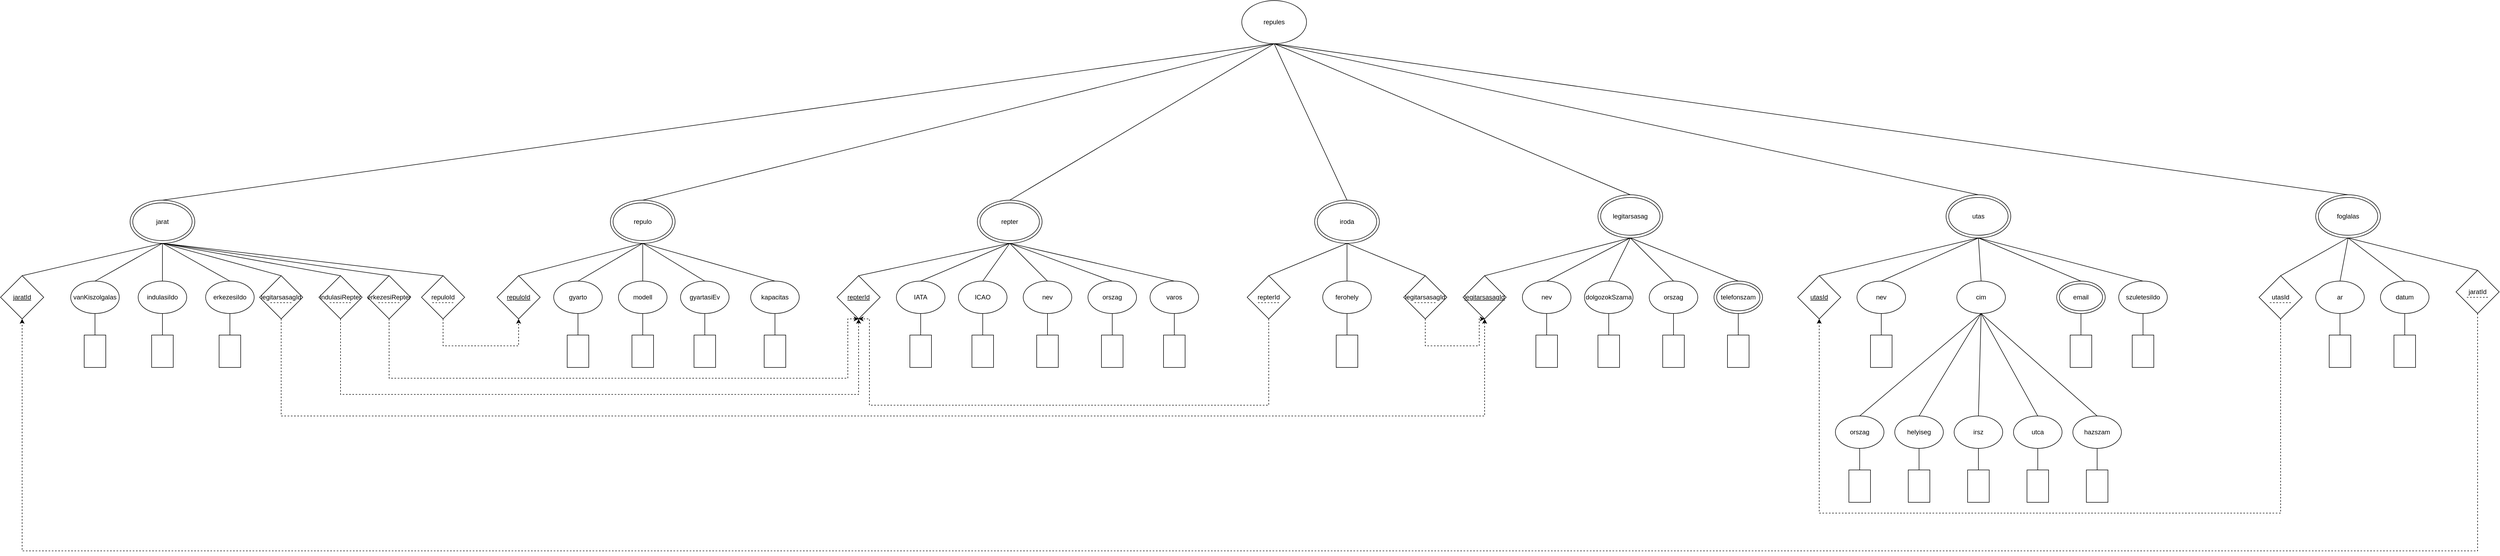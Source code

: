 <mxfile version="20.5.1" type="device"><diagram id="FtFZ_7wJp9U83TFG5Mxw" name="Page-1"><mxGraphModel dx="2886" dy="565" grid="1" gridSize="10" guides="1" tooltips="1" connect="1" arrows="1" fold="1" page="1" pageScale="1" pageWidth="850" pageHeight="1100" math="0" shadow="0"><root><mxCell id="0"/><mxCell id="1" parent="0"/><mxCell id="Ldd0iFORYX-tUQRMNEGv-1" value="repules" style="ellipse;whiteSpace=wrap;html=1;" parent="1" vertex="1"><mxGeometry x="970" y="110" width="120" height="80" as="geometry"/></mxCell><mxCell id="Ldd0iFORYX-tUQRMNEGv-9" value="" style="endArrow=none;html=1;rounded=0;entryX=0.5;entryY=1;entryDx=0;entryDy=0;exitX=0.5;exitY=0;exitDx=0;exitDy=0;" parent="1" source="Ldd0iFORYX-tUQRMNEGv-2" target="Ldd0iFORYX-tUQRMNEGv-1" edge="1"><mxGeometry width="50" height="50" relative="1" as="geometry"><mxPoint x="-160" y="470" as="sourcePoint"/><mxPoint x="-110" y="420" as="targetPoint"/></mxGeometry></mxCell><mxCell id="Ldd0iFORYX-tUQRMNEGv-10" value="" style="endArrow=none;html=1;rounded=0;exitX=0.5;exitY=0;exitDx=0;exitDy=0;entryX=0.5;entryY=1;entryDx=0;entryDy=0;" parent="1" source="Ldd0iFORYX-tUQRMNEGv-8" target="Ldd0iFORYX-tUQRMNEGv-1" edge="1"><mxGeometry width="50" height="50" relative="1" as="geometry"><mxPoint x="-790" y="490" as="sourcePoint"/><mxPoint x="430" y="220" as="targetPoint"/></mxGeometry></mxCell><mxCell id="Ldd0iFORYX-tUQRMNEGv-11" value="" style="endArrow=none;html=1;rounded=0;entryX=0.5;entryY=1;entryDx=0;entryDy=0;exitX=0.5;exitY=0;exitDx=0;exitDy=0;" parent="1" source="Ldd0iFORYX-tUQRMNEGv-7" target="Ldd0iFORYX-tUQRMNEGv-1" edge="1"><mxGeometry width="50" height="50" relative="1" as="geometry"><mxPoint x="380" y="470" as="sourcePoint"/><mxPoint x="445" y="240" as="targetPoint"/></mxGeometry></mxCell><mxCell id="Ldd0iFORYX-tUQRMNEGv-12" value="" style="endArrow=none;html=1;rounded=0;exitX=0.5;exitY=0;exitDx=0;exitDy=0;entryX=0.5;entryY=1;entryDx=0;entryDy=0;" parent="1" source="Ldd0iFORYX-tUQRMNEGv-6" target="Ldd0iFORYX-tUQRMNEGv-1" edge="1"><mxGeometry width="50" height="50" relative="1" as="geometry"><mxPoint x="180" y="530" as="sourcePoint"/><mxPoint x="430" y="220" as="targetPoint"/></mxGeometry></mxCell><mxCell id="Ldd0iFORYX-tUQRMNEGv-13" value="" style="endArrow=none;html=1;rounded=0;entryX=0.5;entryY=1;entryDx=0;entryDy=0;exitX=0.5;exitY=0;exitDx=0;exitDy=0;" parent="1" source="Ldd0iFORYX-tUQRMNEGv-5" target="Ldd0iFORYX-tUQRMNEGv-1" edge="1"><mxGeometry width="50" height="50" relative="1" as="geometry"><mxPoint x="700" y="410" as="sourcePoint"/><mxPoint x="430" y="220" as="targetPoint"/></mxGeometry></mxCell><mxCell id="Ldd0iFORYX-tUQRMNEGv-14" value="" style="endArrow=none;html=1;rounded=0;entryX=0.5;entryY=1;entryDx=0;entryDy=0;exitX=0.5;exitY=0;exitDx=0;exitDy=0;" parent="1" source="Ldd0iFORYX-tUQRMNEGv-4" target="Ldd0iFORYX-tUQRMNEGv-1" edge="1"><mxGeometry width="50" height="50" relative="1" as="geometry"><mxPoint x="1430" y="490" as="sourcePoint"/><mxPoint x="420" y="220" as="targetPoint"/></mxGeometry></mxCell><mxCell id="Ldd0iFORYX-tUQRMNEGv-15" value="" style="endArrow=none;html=1;rounded=0;entryX=0.5;entryY=1;entryDx=0;entryDy=0;exitX=0.5;exitY=0;exitDx=0;exitDy=0;" parent="1" source="Ldd0iFORYX-tUQRMNEGv-3" target="Ldd0iFORYX-tUQRMNEGv-1" edge="1"><mxGeometry width="50" height="50" relative="1" as="geometry"><mxPoint x="1890" y="490" as="sourcePoint"/><mxPoint x="420" y="220" as="targetPoint"/></mxGeometry></mxCell><mxCell id="Ldd0iFORYX-tUQRMNEGv-16" value="vanKiszolgalas" style="ellipse;whiteSpace=wrap;html=1;" parent="1" vertex="1"><mxGeometry x="-1200" y="630" width="90" height="60" as="geometry"/></mxCell><mxCell id="uVqDeaAfy7a3qvDGWhY4-1" value="indulasiIdo" style="ellipse;whiteSpace=wrap;html=1;" parent="1" vertex="1"><mxGeometry x="-1075" y="630" width="90" height="60" as="geometry"/></mxCell><mxCell id="uVqDeaAfy7a3qvDGWhY4-2" value="erkezesiIdo" style="ellipse;whiteSpace=wrap;html=1;" parent="1" vertex="1"><mxGeometry x="-950" y="630" width="90" height="60" as="geometry"/></mxCell><mxCell id="uVqDeaAfy7a3qvDGWhY4-3" value="&lt;u&gt;jaratId&lt;/u&gt;" style="rhombus;whiteSpace=wrap;html=1;" parent="1" vertex="1"><mxGeometry x="-1330" y="620" width="80" height="80" as="geometry"/></mxCell><mxCell id="uVqDeaAfy7a3qvDGWhY4-4" value="" style="endArrow=none;html=1;rounded=0;exitX=0.5;exitY=1;exitDx=0;exitDy=0;entryX=0.5;entryY=0;entryDx=0;entryDy=0;" parent="1" source="Ldd0iFORYX-tUQRMNEGv-2" target="uVqDeaAfy7a3qvDGWhY4-1" edge="1"><mxGeometry width="50" height="50" relative="1" as="geometry"><mxPoint x="-710" y="570" as="sourcePoint"/><mxPoint x="-660" y="520" as="targetPoint"/></mxGeometry></mxCell><mxCell id="uVqDeaAfy7a3qvDGWhY4-5" value="" style="endArrow=none;html=1;rounded=0;exitX=0.5;exitY=1;exitDx=0;exitDy=0;entryX=0.5;entryY=0;entryDx=0;entryDy=0;" parent="1" source="Ldd0iFORYX-tUQRMNEGv-2" target="uVqDeaAfy7a3qvDGWhY4-3" edge="1"><mxGeometry width="50" height="50" relative="1" as="geometry"><mxPoint x="-1020" y="570" as="sourcePoint"/><mxPoint x="-1025" y="640" as="targetPoint"/></mxGeometry></mxCell><mxCell id="uVqDeaAfy7a3qvDGWhY4-6" value="" style="endArrow=none;html=1;rounded=0;entryX=0.5;entryY=0;entryDx=0;entryDy=0;exitX=0.5;exitY=1;exitDx=0;exitDy=0;" parent="1" source="Ldd0iFORYX-tUQRMNEGv-2" target="Ldd0iFORYX-tUQRMNEGv-16" edge="1"><mxGeometry width="50" height="50" relative="1" as="geometry"><mxPoint x="-1010" y="580" as="sourcePoint"/><mxPoint x="-1015" y="650" as="targetPoint"/></mxGeometry></mxCell><mxCell id="uVqDeaAfy7a3qvDGWhY4-7" value="" style="endArrow=none;html=1;rounded=0;exitX=0.5;exitY=1;exitDx=0;exitDy=0;entryX=0.5;entryY=0;entryDx=0;entryDy=0;" parent="1" source="Ldd0iFORYX-tUQRMNEGv-2" target="uVqDeaAfy7a3qvDGWhY4-2" edge="1"><mxGeometry width="50" height="50" relative="1" as="geometry"><mxPoint x="-1000" y="590" as="sourcePoint"/><mxPoint x="-1005" y="660" as="targetPoint"/></mxGeometry></mxCell><mxCell id="uVqDeaAfy7a3qvDGWhY4-9" value="" style="endArrow=none;html=1;rounded=0;exitX=0.5;exitY=1;exitDx=0;exitDy=0;entryX=0.5;entryY=0;entryDx=0;entryDy=0;" parent="1" source="Ldd0iFORYX-tUQRMNEGv-2" target="uVqDeaAfy7a3qvDGWhY4-8" edge="1"><mxGeometry width="50" height="50" relative="1" as="geometry"><mxPoint x="-1020" y="570" as="sourcePoint"/><mxPoint x="-875" y="640" as="targetPoint"/></mxGeometry></mxCell><mxCell id="uVqDeaAfy7a3qvDGWhY4-10" value="" style="rounded=0;whiteSpace=wrap;html=1;" parent="1" vertex="1"><mxGeometry x="-1175" y="730" width="40" height="60" as="geometry"/></mxCell><mxCell id="uVqDeaAfy7a3qvDGWhY4-11" value="" style="endArrow=none;html=1;rounded=0;exitX=0.5;exitY=1;exitDx=0;exitDy=0;entryX=0.5;entryY=0;entryDx=0;entryDy=0;" parent="1" source="Ldd0iFORYX-tUQRMNEGv-16" target="uVqDeaAfy7a3qvDGWhY4-10" edge="1"><mxGeometry width="50" height="50" relative="1" as="geometry"><mxPoint x="-520" y="690" as="sourcePoint"/><mxPoint x="-470" y="640" as="targetPoint"/></mxGeometry></mxCell><mxCell id="uVqDeaAfy7a3qvDGWhY4-12" value="" style="rounded=0;whiteSpace=wrap;html=1;" parent="1" vertex="1"><mxGeometry x="-1050" y="730" width="40" height="60" as="geometry"/></mxCell><mxCell id="uVqDeaAfy7a3qvDGWhY4-13" value="" style="endArrow=none;html=1;rounded=0;exitX=0.5;exitY=1;exitDx=0;exitDy=0;entryX=0.5;entryY=0;entryDx=0;entryDy=0;" parent="1" source="uVqDeaAfy7a3qvDGWhY4-1" target="uVqDeaAfy7a3qvDGWhY4-12" edge="1"><mxGeometry width="50" height="50" relative="1" as="geometry"><mxPoint x="-1040" y="700" as="sourcePoint"/><mxPoint x="-355" y="650" as="targetPoint"/></mxGeometry></mxCell><mxCell id="uVqDeaAfy7a3qvDGWhY4-14" value="" style="rounded=0;whiteSpace=wrap;html=1;" parent="1" vertex="1"><mxGeometry x="-925" y="730" width="40" height="60" as="geometry"/></mxCell><mxCell id="uVqDeaAfy7a3qvDGWhY4-15" value="" style="endArrow=none;html=1;rounded=0;exitX=0.5;exitY=1;exitDx=0;exitDy=0;entryX=0.5;entryY=0;entryDx=0;entryDy=0;" parent="1" source="uVqDeaAfy7a3qvDGWhY4-2" target="uVqDeaAfy7a3qvDGWhY4-14" edge="1"><mxGeometry width="50" height="50" relative="1" as="geometry"><mxPoint x="-880" y="700" as="sourcePoint"/><mxPoint x="-195" y="650" as="targetPoint"/></mxGeometry></mxCell><mxCell id="uVqDeaAfy7a3qvDGWhY4-22" value="gyarto" style="ellipse;whiteSpace=wrap;html=1;" parent="1" vertex="1"><mxGeometry x="-305" y="630" width="90" height="60" as="geometry"/></mxCell><mxCell id="uVqDeaAfy7a3qvDGWhY4-23" value="modell" style="ellipse;whiteSpace=wrap;html=1;" parent="1" vertex="1"><mxGeometry x="-185" y="630" width="90" height="60" as="geometry"/></mxCell><mxCell id="uVqDeaAfy7a3qvDGWhY4-24" value="gyartasiEv" style="ellipse;whiteSpace=wrap;html=1;" parent="1" vertex="1"><mxGeometry x="-70" y="630" width="90" height="60" as="geometry"/></mxCell><mxCell id="uVqDeaAfy7a3qvDGWhY4-25" value="&lt;u&gt;repuloId&lt;/u&gt;" style="rhombus;whiteSpace=wrap;html=1;" parent="1" vertex="1"><mxGeometry x="-410" y="620" width="80" height="80" as="geometry"/></mxCell><mxCell id="uVqDeaAfy7a3qvDGWhY4-26" value="" style="endArrow=none;html=1;rounded=0;entryX=0.5;entryY=0;entryDx=0;entryDy=0;" parent="1" target="uVqDeaAfy7a3qvDGWhY4-23" edge="1"><mxGeometry width="50" height="50" relative="1" as="geometry"><mxPoint x="-140" y="560" as="sourcePoint"/><mxPoint x="245" y="550" as="targetPoint"/></mxGeometry></mxCell><mxCell id="uVqDeaAfy7a3qvDGWhY4-27" value="" style="endArrow=none;html=1;rounded=0;entryX=0.5;entryY=0;entryDx=0;entryDy=0;" parent="1" target="uVqDeaAfy7a3qvDGWhY4-25" edge="1"><mxGeometry width="50" height="50" relative="1" as="geometry"><mxPoint x="-140" y="560" as="sourcePoint"/><mxPoint x="-120" y="670" as="targetPoint"/></mxGeometry></mxCell><mxCell id="uVqDeaAfy7a3qvDGWhY4-28" value="" style="endArrow=none;html=1;rounded=0;entryX=0.5;entryY=0;entryDx=0;entryDy=0;" parent="1" target="uVqDeaAfy7a3qvDGWhY4-22" edge="1"><mxGeometry width="50" height="50" relative="1" as="geometry"><mxPoint x="-140" y="560" as="sourcePoint"/><mxPoint x="-110" y="680" as="targetPoint"/></mxGeometry></mxCell><mxCell id="uVqDeaAfy7a3qvDGWhY4-29" value="" style="endArrow=none;html=1;rounded=0;exitX=0.5;exitY=1;exitDx=0;exitDy=0;entryX=0.5;entryY=0;entryDx=0;entryDy=0;" parent="1" source="Ldd0iFORYX-tUQRMNEGv-8" target="uVqDeaAfy7a3qvDGWhY4-24" edge="1"><mxGeometry width="50" height="50" relative="1" as="geometry"><mxPoint x="-125" y="590" as="sourcePoint"/><mxPoint x="-100" y="690" as="targetPoint"/></mxGeometry></mxCell><mxCell id="uVqDeaAfy7a3qvDGWhY4-30" value="" style="rounded=0;whiteSpace=wrap;html=1;" parent="1" vertex="1"><mxGeometry x="-280" y="730" width="40" height="60" as="geometry"/></mxCell><mxCell id="uVqDeaAfy7a3qvDGWhY4-31" value="" style="endArrow=none;html=1;rounded=0;exitX=0.5;exitY=1;exitDx=0;exitDy=0;entryX=0.5;entryY=0;entryDx=0;entryDy=0;" parent="1" source="uVqDeaAfy7a3qvDGWhY4-22" target="uVqDeaAfy7a3qvDGWhY4-30" edge="1"><mxGeometry width="50" height="50" relative="1" as="geometry"><mxPoint x="400" y="690" as="sourcePoint"/><mxPoint x="450" y="640" as="targetPoint"/></mxGeometry></mxCell><mxCell id="uVqDeaAfy7a3qvDGWhY4-32" value="" style="rounded=0;whiteSpace=wrap;html=1;" parent="1" vertex="1"><mxGeometry x="-160" y="730" width="40" height="60" as="geometry"/></mxCell><mxCell id="uVqDeaAfy7a3qvDGWhY4-33" value="" style="endArrow=none;html=1;rounded=0;exitX=0.5;exitY=1;exitDx=0;exitDy=0;entryX=0.5;entryY=0;entryDx=0;entryDy=0;" parent="1" source="uVqDeaAfy7a3qvDGWhY4-23" target="uVqDeaAfy7a3qvDGWhY4-32" edge="1"><mxGeometry width="50" height="50" relative="1" as="geometry"><mxPoint x="-120" y="700" as="sourcePoint"/><mxPoint x="565" y="650" as="targetPoint"/></mxGeometry></mxCell><mxCell id="uVqDeaAfy7a3qvDGWhY4-34" value="" style="rounded=0;whiteSpace=wrap;html=1;" parent="1" vertex="1"><mxGeometry x="-45" y="730" width="40" height="60" as="geometry"/></mxCell><mxCell id="uVqDeaAfy7a3qvDGWhY4-35" value="" style="endArrow=none;html=1;rounded=0;exitX=0.5;exitY=1;exitDx=0;exitDy=0;entryX=0.5;entryY=0;entryDx=0;entryDy=0;" parent="1" source="uVqDeaAfy7a3qvDGWhY4-24" target="uVqDeaAfy7a3qvDGWhY4-34" edge="1"><mxGeometry width="50" height="50" relative="1" as="geometry"><mxPoint x="40" y="700" as="sourcePoint"/><mxPoint x="725" y="650" as="targetPoint"/></mxGeometry></mxCell><mxCell id="uVqDeaAfy7a3qvDGWhY4-36" value="kapacitas" style="ellipse;whiteSpace=wrap;html=1;" parent="1" vertex="1"><mxGeometry x="60" y="630" width="90" height="60" as="geometry"/></mxCell><mxCell id="uVqDeaAfy7a3qvDGWhY4-37" value="" style="rounded=0;whiteSpace=wrap;html=1;" parent="1" vertex="1"><mxGeometry x="85" y="730" width="40" height="60" as="geometry"/></mxCell><mxCell id="uVqDeaAfy7a3qvDGWhY4-38" value="" style="endArrow=none;html=1;rounded=0;exitX=0.5;exitY=1;exitDx=0;exitDy=0;entryX=0.5;entryY=0;entryDx=0;entryDy=0;" parent="1" source="uVqDeaAfy7a3qvDGWhY4-36" target="uVqDeaAfy7a3qvDGWhY4-37" edge="1"><mxGeometry width="50" height="50" relative="1" as="geometry"><mxPoint x="160" y="690" as="sourcePoint"/><mxPoint x="845" y="640" as="targetPoint"/></mxGeometry></mxCell><mxCell id="uVqDeaAfy7a3qvDGWhY4-40" value="" style="endArrow=none;html=1;rounded=0;exitX=0.5;exitY=1;exitDx=0;exitDy=0;entryX=0.5;entryY=0;entryDx=0;entryDy=0;" parent="1" source="Ldd0iFORYX-tUQRMNEGv-8" target="uVqDeaAfy7a3qvDGWhY4-36" edge="1"><mxGeometry width="50" height="50" relative="1" as="geometry"><mxPoint x="-130" y="570" as="sourcePoint"/><mxPoint x="10" y="660" as="targetPoint"/></mxGeometry></mxCell><mxCell id="uVqDeaAfy7a3qvDGWhY4-42" value="IATA" style="ellipse;whiteSpace=wrap;html=1;" parent="1" vertex="1"><mxGeometry x="330" y="630" width="90" height="60" as="geometry"/></mxCell><mxCell id="uVqDeaAfy7a3qvDGWhY4-43" value="ICAO" style="ellipse;whiteSpace=wrap;html=1;" parent="1" vertex="1"><mxGeometry x="445" y="630" width="90" height="60" as="geometry"/></mxCell><mxCell id="uVqDeaAfy7a3qvDGWhY4-44" value="" style="endArrow=none;html=1;rounded=0;entryX=0.5;entryY=0;entryDx=0;entryDy=0;" parent="1" target="uVqDeaAfy7a3qvDGWhY4-42" edge="1"><mxGeometry width="50" height="50" relative="1" as="geometry"><mxPoint x="540" y="560" as="sourcePoint"/><mxPoint x="760" y="535" as="targetPoint"/></mxGeometry></mxCell><mxCell id="uVqDeaAfy7a3qvDGWhY4-45" value="" style="endArrow=none;html=1;rounded=0;entryX=0.5;entryY=0;entryDx=0;entryDy=0;exitX=0.5;exitY=1;exitDx=0;exitDy=0;" parent="1" source="Ldd0iFORYX-tUQRMNEGv-7" target="uVqDeaAfy7a3qvDGWhY4-66" edge="1"><mxGeometry width="50" height="50" relative="1" as="geometry"><mxPoint x="375" y="545" as="sourcePoint"/><mxPoint x="255" y="630" as="targetPoint"/></mxGeometry></mxCell><mxCell id="uVqDeaAfy7a3qvDGWhY4-46" value="" style="endArrow=none;html=1;rounded=0;exitX=0.5;exitY=1;exitDx=0;exitDy=0;entryX=0.5;entryY=0;entryDx=0;entryDy=0;" parent="1" source="Ldd0iFORYX-tUQRMNEGv-7" target="uVqDeaAfy7a3qvDGWhY4-43" edge="1"><mxGeometry width="50" height="50" relative="1" as="geometry"><mxPoint x="375" y="545" as="sourcePoint"/><mxPoint x="415" y="675" as="targetPoint"/></mxGeometry></mxCell><mxCell id="uVqDeaAfy7a3qvDGWhY4-49" value="" style="rounded=0;whiteSpace=wrap;html=1;" parent="1" vertex="1"><mxGeometry x="355" y="730" width="40" height="60" as="geometry"/></mxCell><mxCell id="uVqDeaAfy7a3qvDGWhY4-50" value="" style="endArrow=none;html=1;rounded=0;exitX=0.5;exitY=1;exitDx=0;exitDy=0;entryX=0.5;entryY=0;entryDx=0;entryDy=0;" parent="1" source="uVqDeaAfy7a3qvDGWhY4-42" target="uVqDeaAfy7a3qvDGWhY4-49" edge="1"><mxGeometry width="50" height="50" relative="1" as="geometry"><mxPoint x="395" y="685" as="sourcePoint"/><mxPoint x="1080" y="635" as="targetPoint"/></mxGeometry></mxCell><mxCell id="uVqDeaAfy7a3qvDGWhY4-51" value="" style="rounded=0;whiteSpace=wrap;html=1;" parent="1" vertex="1"><mxGeometry x="470" y="730" width="40" height="60" as="geometry"/></mxCell><mxCell id="uVqDeaAfy7a3qvDGWhY4-52" value="" style="endArrow=none;html=1;rounded=0;exitX=0.5;exitY=1;exitDx=0;exitDy=0;entryX=0.5;entryY=0;entryDx=0;entryDy=0;" parent="1" source="uVqDeaAfy7a3qvDGWhY4-43" target="uVqDeaAfy7a3qvDGWhY4-51" edge="1"><mxGeometry width="50" height="50" relative="1" as="geometry"><mxPoint x="555" y="685" as="sourcePoint"/><mxPoint x="1240" y="635" as="targetPoint"/></mxGeometry></mxCell><mxCell id="uVqDeaAfy7a3qvDGWhY4-53" value="nev" style="ellipse;whiteSpace=wrap;html=1;" parent="1" vertex="1"><mxGeometry x="565" y="630" width="90" height="60" as="geometry"/></mxCell><mxCell id="uVqDeaAfy7a3qvDGWhY4-54" value="orszag" style="ellipse;whiteSpace=wrap;html=1;" parent="1" vertex="1"><mxGeometry x="685" y="630" width="90" height="60" as="geometry"/></mxCell><mxCell id="uVqDeaAfy7a3qvDGWhY4-55" value="varos" style="ellipse;whiteSpace=wrap;html=1;" parent="1" vertex="1"><mxGeometry x="800" y="630" width="90" height="60" as="geometry"/></mxCell><mxCell id="uVqDeaAfy7a3qvDGWhY4-56" value="" style="endArrow=none;html=1;rounded=0;entryX=0.5;entryY=0;entryDx=0;entryDy=0;exitX=0.5;exitY=1;exitDx=0;exitDy=0;" parent="1" source="Ldd0iFORYX-tUQRMNEGv-7" target="uVqDeaAfy7a3qvDGWhY4-54" edge="1"><mxGeometry width="50" height="50" relative="1" as="geometry"><mxPoint x="730" y="545" as="sourcePoint"/><mxPoint x="1115" y="535" as="targetPoint"/></mxGeometry></mxCell><mxCell id="uVqDeaAfy7a3qvDGWhY4-57" value="" style="endArrow=none;html=1;rounded=0;entryX=0.5;entryY=0;entryDx=0;entryDy=0;exitX=0.5;exitY=1;exitDx=0;exitDy=0;" parent="1" source="Ldd0iFORYX-tUQRMNEGv-7" target="uVqDeaAfy7a3qvDGWhY4-53" edge="1"><mxGeometry width="50" height="50" relative="1" as="geometry"><mxPoint x="730" y="545" as="sourcePoint"/><mxPoint x="760" y="665" as="targetPoint"/></mxGeometry></mxCell><mxCell id="uVqDeaAfy7a3qvDGWhY4-58" value="" style="endArrow=none;html=1;rounded=0;exitX=0.5;exitY=1;exitDx=0;exitDy=0;entryX=0.5;entryY=0;entryDx=0;entryDy=0;" parent="1" source="Ldd0iFORYX-tUQRMNEGv-7" target="uVqDeaAfy7a3qvDGWhY4-55" edge="1"><mxGeometry width="50" height="50" relative="1" as="geometry"><mxPoint x="730" y="545" as="sourcePoint"/><mxPoint x="770" y="675" as="targetPoint"/></mxGeometry></mxCell><mxCell id="uVqDeaAfy7a3qvDGWhY4-59" value="" style="rounded=0;whiteSpace=wrap;html=1;" parent="1" vertex="1"><mxGeometry x="590" y="730" width="40" height="60" as="geometry"/></mxCell><mxCell id="uVqDeaAfy7a3qvDGWhY4-60" value="" style="endArrow=none;html=1;rounded=0;exitX=0.5;exitY=1;exitDx=0;exitDy=0;entryX=0.5;entryY=0;entryDx=0;entryDy=0;" parent="1" source="uVqDeaAfy7a3qvDGWhY4-53" target="uVqDeaAfy7a3qvDGWhY4-59" edge="1"><mxGeometry width="50" height="50" relative="1" as="geometry"><mxPoint x="1270" y="675" as="sourcePoint"/><mxPoint x="1320" y="625" as="targetPoint"/></mxGeometry></mxCell><mxCell id="uVqDeaAfy7a3qvDGWhY4-61" value="" style="rounded=0;whiteSpace=wrap;html=1;" parent="1" vertex="1"><mxGeometry x="710" y="730" width="40" height="60" as="geometry"/></mxCell><mxCell id="uVqDeaAfy7a3qvDGWhY4-62" value="" style="endArrow=none;html=1;rounded=0;exitX=0.5;exitY=1;exitDx=0;exitDy=0;entryX=0.5;entryY=0;entryDx=0;entryDy=0;" parent="1" source="uVqDeaAfy7a3qvDGWhY4-54" target="uVqDeaAfy7a3qvDGWhY4-61" edge="1"><mxGeometry width="50" height="50" relative="1" as="geometry"><mxPoint x="750" y="685" as="sourcePoint"/><mxPoint x="1435" y="635" as="targetPoint"/></mxGeometry></mxCell><mxCell id="uVqDeaAfy7a3qvDGWhY4-63" value="" style="rounded=0;whiteSpace=wrap;html=1;" parent="1" vertex="1"><mxGeometry x="825" y="730" width="40" height="60" as="geometry"/></mxCell><mxCell id="uVqDeaAfy7a3qvDGWhY4-64" value="" style="endArrow=none;html=1;rounded=0;exitX=0.5;exitY=1;exitDx=0;exitDy=0;entryX=0.5;entryY=0;entryDx=0;entryDy=0;" parent="1" source="uVqDeaAfy7a3qvDGWhY4-55" target="uVqDeaAfy7a3qvDGWhY4-63" edge="1"><mxGeometry width="50" height="50" relative="1" as="geometry"><mxPoint x="910" y="685" as="sourcePoint"/><mxPoint x="1595" y="635" as="targetPoint"/></mxGeometry></mxCell><mxCell id="uVqDeaAfy7a3qvDGWhY4-66" value="&lt;u&gt;repterId&lt;/u&gt;" style="rhombus;whiteSpace=wrap;html=1;" parent="1" vertex="1"><mxGeometry x="220" y="620" width="80" height="80" as="geometry"/></mxCell><mxCell id="uVqDeaAfy7a3qvDGWhY4-67" value="ferohely" style="ellipse;whiteSpace=wrap;html=1;" parent="1" vertex="1"><mxGeometry x="1120" y="630" width="90" height="60" as="geometry"/></mxCell><mxCell id="uVqDeaAfy7a3qvDGWhY4-72" value="" style="endArrow=none;html=1;rounded=0;exitX=0.5;exitY=1;exitDx=0;exitDy=0;entryX=0.5;entryY=0;entryDx=0;entryDy=0;" parent="1" source="Ldd0iFORYX-tUQRMNEGv-6" target="uVqDeaAfy7a3qvDGWhY4-87" edge="1"><mxGeometry width="50" height="50" relative="1" as="geometry"><mxPoint x="1260" y="580" as="sourcePoint"/><mxPoint x="1010" y="620" as="targetPoint"/></mxGeometry></mxCell><mxCell id="uVqDeaAfy7a3qvDGWhY4-73" value="" style="endArrow=none;html=1;rounded=0;entryX=0.5;entryY=0;entryDx=0;entryDy=0;exitX=0.5;exitY=1;exitDx=0;exitDy=0;" parent="1" source="Ldd0iFORYX-tUQRMNEGv-6" target="uVqDeaAfy7a3qvDGWhY4-67" edge="1"><mxGeometry width="50" height="50" relative="1" as="geometry"><mxPoint x="1260" y="580" as="sourcePoint"/><mxPoint x="1275" y="670" as="targetPoint"/></mxGeometry></mxCell><mxCell id="uVqDeaAfy7a3qvDGWhY4-75" value="" style="endArrow=none;html=1;rounded=0;exitX=0.5;exitY=1;exitDx=0;exitDy=0;entryX=0.5;entryY=0;entryDx=0;entryDy=0;" parent="1" source="Ldd0iFORYX-tUQRMNEGv-6" target="uVqDeaAfy7a3qvDGWhY4-83" edge="1"><mxGeometry width="50" height="50" relative="1" as="geometry"><mxPoint x="1260" y="580" as="sourcePoint"/><mxPoint x="1415" y="660" as="targetPoint"/></mxGeometry></mxCell><mxCell id="uVqDeaAfy7a3qvDGWhY4-76" value="" style="rounded=0;whiteSpace=wrap;html=1;" parent="1" vertex="1"><mxGeometry x="1145" y="730" width="40" height="60" as="geometry"/></mxCell><mxCell id="uVqDeaAfy7a3qvDGWhY4-77" value="" style="endArrow=none;html=1;rounded=0;exitX=0.5;exitY=1;exitDx=0;exitDy=0;entryX=0.5;entryY=0;entryDx=0;entryDy=0;" parent="1" source="uVqDeaAfy7a3qvDGWhY4-67" target="uVqDeaAfy7a3qvDGWhY4-76" edge="1"><mxGeometry width="50" height="50" relative="1" as="geometry"><mxPoint x="1770" y="710" as="sourcePoint"/><mxPoint x="1820" y="660" as="targetPoint"/></mxGeometry></mxCell><mxCell id="uVqDeaAfy7a3qvDGWhY4-82" value="" style="group" parent="1" vertex="1" connectable="0"><mxGeometry x="1270" y="620" width="80" height="80" as="geometry"/></mxCell><mxCell id="uVqDeaAfy7a3qvDGWhY4-83" value="legitarsasagId" style="rhombus;whiteSpace=wrap;html=1;" parent="uVqDeaAfy7a3qvDGWhY4-82" vertex="1"><mxGeometry width="80" height="80" as="geometry"/></mxCell><mxCell id="uVqDeaAfy7a3qvDGWhY4-84" value="" style="endArrow=none;dashed=1;html=1;rounded=0;" parent="uVqDeaAfy7a3qvDGWhY4-82" edge="1"><mxGeometry width="50" height="50" relative="1" as="geometry"><mxPoint x="20" y="50" as="sourcePoint"/><mxPoint x="60" y="50" as="targetPoint"/><Array as="points"><mxPoint x="50" y="50"/></Array></mxGeometry></mxCell><mxCell id="uVqDeaAfy7a3qvDGWhY4-86" value="" style="group" parent="1" vertex="1" connectable="0"><mxGeometry x="980" y="620" width="80" height="80" as="geometry"/></mxCell><mxCell id="uVqDeaAfy7a3qvDGWhY4-87" value="repterId" style="rhombus;whiteSpace=wrap;html=1;" parent="uVqDeaAfy7a3qvDGWhY4-86" vertex="1"><mxGeometry width="80" height="80" as="geometry"/></mxCell><mxCell id="uVqDeaAfy7a3qvDGWhY4-88" value="" style="endArrow=none;dashed=1;html=1;rounded=0;" parent="uVqDeaAfy7a3qvDGWhY4-86" edge="1"><mxGeometry width="50" height="50" relative="1" as="geometry"><mxPoint x="20" y="50" as="sourcePoint"/><mxPoint x="60" y="50" as="targetPoint"/><Array as="points"><mxPoint x="50" y="50"/></Array></mxGeometry></mxCell><mxCell id="uVqDeaAfy7a3qvDGWhY4-93" value="" style="group" parent="1" vertex="1" connectable="0"><mxGeometry x="-1090" y="480" width="120" height="80" as="geometry"/></mxCell><mxCell id="Ldd0iFORYX-tUQRMNEGv-2" value="jarat" style="ellipse;whiteSpace=wrap;html=1;" parent="uVqDeaAfy7a3qvDGWhY4-93" vertex="1"><mxGeometry width="120" height="80" as="geometry"/></mxCell><mxCell id="uVqDeaAfy7a3qvDGWhY4-92" value="jarat" style="ellipse;whiteSpace=wrap;html=1;" parent="uVqDeaAfy7a3qvDGWhY4-93" vertex="1"><mxGeometry x="5" y="5" width="110" height="70" as="geometry"/></mxCell><mxCell id="uVqDeaAfy7a3qvDGWhY4-98" value="" style="group" parent="1" vertex="1" connectable="0"><mxGeometry x="-200" y="480" width="120" height="80" as="geometry"/></mxCell><mxCell id="Ldd0iFORYX-tUQRMNEGv-8" value="repulo" style="ellipse;whiteSpace=wrap;html=1;" parent="uVqDeaAfy7a3qvDGWhY4-98" vertex="1"><mxGeometry width="120" height="80" as="geometry"/></mxCell><mxCell id="uVqDeaAfy7a3qvDGWhY4-97" value="repulo" style="ellipse;whiteSpace=wrap;html=1;" parent="uVqDeaAfy7a3qvDGWhY4-98" vertex="1"><mxGeometry x="5" y="5" width="110" height="70" as="geometry"/></mxCell><mxCell id="uVqDeaAfy7a3qvDGWhY4-100" value="" style="group" parent="1" vertex="1" connectable="0"><mxGeometry x="480" y="480" width="120" height="80" as="geometry"/></mxCell><mxCell id="Ldd0iFORYX-tUQRMNEGv-7" value="repter" style="ellipse;whiteSpace=wrap;html=1;" parent="uVqDeaAfy7a3qvDGWhY4-100" vertex="1"><mxGeometry width="120" height="80" as="geometry"/></mxCell><mxCell id="uVqDeaAfy7a3qvDGWhY4-99" value="repter" style="ellipse;whiteSpace=wrap;html=1;" parent="uVqDeaAfy7a3qvDGWhY4-100" vertex="1"><mxGeometry x="5" y="5" width="110" height="70" as="geometry"/></mxCell><mxCell id="uVqDeaAfy7a3qvDGWhY4-102" value="" style="group" parent="1" vertex="1" connectable="0"><mxGeometry x="1105" y="480" width="120" height="80" as="geometry"/></mxCell><mxCell id="Ldd0iFORYX-tUQRMNEGv-6" value="iroda" style="ellipse;whiteSpace=wrap;html=1;" parent="uVqDeaAfy7a3qvDGWhY4-102" vertex="1"><mxGeometry width="120" height="80" as="geometry"/></mxCell><mxCell id="uVqDeaAfy7a3qvDGWhY4-101" value="iroda" style="ellipse;whiteSpace=wrap;html=1;" parent="uVqDeaAfy7a3qvDGWhY4-102" vertex="1"><mxGeometry x="5" y="5" width="110" height="70" as="geometry"/></mxCell><mxCell id="uVqDeaAfy7a3qvDGWhY4-104" value="" style="group" parent="1" vertex="1" connectable="0"><mxGeometry x="1630" y="470" width="120" height="80" as="geometry"/></mxCell><mxCell id="Ldd0iFORYX-tUQRMNEGv-5" value="legitarsasag" style="ellipse;whiteSpace=wrap;html=1;" parent="uVqDeaAfy7a3qvDGWhY4-104" vertex="1"><mxGeometry width="120" height="80" as="geometry"/></mxCell><mxCell id="uVqDeaAfy7a3qvDGWhY4-103" value="legitarsasag" style="ellipse;whiteSpace=wrap;html=1;" parent="uVqDeaAfy7a3qvDGWhY4-104" vertex="1"><mxGeometry x="5" y="5" width="110" height="70" as="geometry"/></mxCell><mxCell id="uVqDeaAfy7a3qvDGWhY4-106" value="" style="group" parent="1" vertex="1" connectable="0"><mxGeometry x="2275" y="470" width="120" height="80" as="geometry"/></mxCell><mxCell id="Ldd0iFORYX-tUQRMNEGv-4" value="utas" style="ellipse;whiteSpace=wrap;html=1;" parent="uVqDeaAfy7a3qvDGWhY4-106" vertex="1"><mxGeometry width="120" height="80" as="geometry"/></mxCell><mxCell id="uVqDeaAfy7a3qvDGWhY4-105" value="utas" style="ellipse;whiteSpace=wrap;html=1;" parent="uVqDeaAfy7a3qvDGWhY4-106" vertex="1"><mxGeometry x="5" y="5" width="110" height="70" as="geometry"/></mxCell><mxCell id="uVqDeaAfy7a3qvDGWhY4-108" value="" style="group" parent="1" vertex="1" connectable="0"><mxGeometry x="2960" y="470" width="120" height="80" as="geometry"/></mxCell><mxCell id="Ldd0iFORYX-tUQRMNEGv-3" value="repules" style="ellipse;whiteSpace=wrap;html=1;" parent="uVqDeaAfy7a3qvDGWhY4-108" vertex="1"><mxGeometry width="120" height="80" as="geometry"/></mxCell><mxCell id="uVqDeaAfy7a3qvDGWhY4-107" value="foglalas" style="ellipse;whiteSpace=wrap;html=1;" parent="uVqDeaAfy7a3qvDGWhY4-108" vertex="1"><mxGeometry x="5" y="5" width="110" height="70" as="geometry"/></mxCell><mxCell id="uVqDeaAfy7a3qvDGWhY4-109" value="nev" style="ellipse;whiteSpace=wrap;html=1;" parent="1" vertex="1"><mxGeometry x="1490" y="630" width="90" height="60" as="geometry"/></mxCell><mxCell id="uVqDeaAfy7a3qvDGWhY4-110" value="dolgozokSzama" style="ellipse;whiteSpace=wrap;html=1;" parent="1" vertex="1"><mxGeometry x="1605" y="630" width="90" height="60" as="geometry"/></mxCell><mxCell id="uVqDeaAfy7a3qvDGWhY4-111" value="" style="endArrow=none;html=1;rounded=0;entryX=0.5;entryY=0;entryDx=0;entryDy=0;exitX=0.5;exitY=1;exitDx=0;exitDy=0;" parent="1" source="Ldd0iFORYX-tUQRMNEGv-5" target="uVqDeaAfy7a3qvDGWhY4-109" edge="1"><mxGeometry width="50" height="50" relative="1" as="geometry"><mxPoint x="1700" y="580" as="sourcePoint"/><mxPoint x="1920" y="555" as="targetPoint"/></mxGeometry></mxCell><mxCell id="uVqDeaAfy7a3qvDGWhY4-112" value="" style="endArrow=none;html=1;rounded=0;entryX=0.5;entryY=0;entryDx=0;entryDy=0;exitX=0.5;exitY=1;exitDx=0;exitDy=0;" parent="1" source="Ldd0iFORYX-tUQRMNEGv-5" target="uVqDeaAfy7a3qvDGWhY4-130" edge="1"><mxGeometry width="50" height="50" relative="1" as="geometry"><mxPoint x="1700" y="580" as="sourcePoint"/><mxPoint x="1415" y="650" as="targetPoint"/></mxGeometry></mxCell><mxCell id="uVqDeaAfy7a3qvDGWhY4-113" value="" style="endArrow=none;html=1;rounded=0;exitX=0.5;exitY=1;exitDx=0;exitDy=0;entryX=0.5;entryY=0;entryDx=0;entryDy=0;" parent="1" source="Ldd0iFORYX-tUQRMNEGv-5" target="uVqDeaAfy7a3qvDGWhY4-110" edge="1"><mxGeometry width="50" height="50" relative="1" as="geometry"><mxPoint x="1700" y="580" as="sourcePoint"/><mxPoint x="1575" y="695" as="targetPoint"/></mxGeometry></mxCell><mxCell id="uVqDeaAfy7a3qvDGWhY4-114" value="" style="rounded=0;whiteSpace=wrap;html=1;" parent="1" vertex="1"><mxGeometry x="1515" y="730" width="40" height="60" as="geometry"/></mxCell><mxCell id="uVqDeaAfy7a3qvDGWhY4-115" value="" style="endArrow=none;html=1;rounded=0;exitX=0.5;exitY=1;exitDx=0;exitDy=0;entryX=0.5;entryY=0;entryDx=0;entryDy=0;" parent="1" source="uVqDeaAfy7a3qvDGWhY4-109" target="uVqDeaAfy7a3qvDGWhY4-114" edge="1"><mxGeometry width="50" height="50" relative="1" as="geometry"><mxPoint x="1555" y="685" as="sourcePoint"/><mxPoint x="2240" y="635" as="targetPoint"/></mxGeometry></mxCell><mxCell id="uVqDeaAfy7a3qvDGWhY4-116" value="" style="rounded=0;whiteSpace=wrap;html=1;" parent="1" vertex="1"><mxGeometry x="1630" y="730" width="40" height="60" as="geometry"/></mxCell><mxCell id="uVqDeaAfy7a3qvDGWhY4-117" value="" style="endArrow=none;html=1;rounded=0;exitX=0.5;exitY=1;exitDx=0;exitDy=0;entryX=0.5;entryY=0;entryDx=0;entryDy=0;" parent="1" source="uVqDeaAfy7a3qvDGWhY4-110" target="uVqDeaAfy7a3qvDGWhY4-116" edge="1"><mxGeometry width="50" height="50" relative="1" as="geometry"><mxPoint x="1715" y="685" as="sourcePoint"/><mxPoint x="2400" y="635" as="targetPoint"/></mxGeometry></mxCell><mxCell id="uVqDeaAfy7a3qvDGWhY4-118" value="orszag" style="ellipse;whiteSpace=wrap;html=1;" parent="1" vertex="1"><mxGeometry x="1725" y="630" width="90" height="60" as="geometry"/></mxCell><mxCell id="uVqDeaAfy7a3qvDGWhY4-121" value="" style="endArrow=none;html=1;rounded=0;entryX=0.5;entryY=0;entryDx=0;entryDy=0;exitX=0.5;exitY=1;exitDx=0;exitDy=0;" parent="1" source="Ldd0iFORYX-tUQRMNEGv-5" target="uVqDeaAfy7a3qvDGWhY4-119" edge="1"><mxGeometry width="50" height="50" relative="1" as="geometry"><mxPoint x="1750" y="560" as="sourcePoint"/><mxPoint x="2275" y="555" as="targetPoint"/></mxGeometry></mxCell><mxCell id="uVqDeaAfy7a3qvDGWhY4-122" value="" style="endArrow=none;html=1;rounded=0;entryX=0.5;entryY=0;entryDx=0;entryDy=0;exitX=0.5;exitY=1;exitDx=0;exitDy=0;" parent="1" source="Ldd0iFORYX-tUQRMNEGv-5" target="uVqDeaAfy7a3qvDGWhY4-118" edge="1"><mxGeometry width="50" height="50" relative="1" as="geometry"><mxPoint x="1700" y="580" as="sourcePoint"/><mxPoint x="1920" y="685" as="targetPoint"/></mxGeometry></mxCell><mxCell id="uVqDeaAfy7a3qvDGWhY4-124" value="" style="rounded=0;whiteSpace=wrap;html=1;" parent="1" vertex="1"><mxGeometry x="1750" y="730" width="40" height="60" as="geometry"/></mxCell><mxCell id="uVqDeaAfy7a3qvDGWhY4-125" value="" style="endArrow=none;html=1;rounded=0;exitX=0.5;exitY=1;exitDx=0;exitDy=0;entryX=0.5;entryY=0;entryDx=0;entryDy=0;" parent="1" source="uVqDeaAfy7a3qvDGWhY4-118" target="uVqDeaAfy7a3qvDGWhY4-124" edge="1"><mxGeometry width="50" height="50" relative="1" as="geometry"><mxPoint x="2430" y="675" as="sourcePoint"/><mxPoint x="2480" y="625" as="targetPoint"/></mxGeometry></mxCell><mxCell id="uVqDeaAfy7a3qvDGWhY4-126" value="" style="rounded=0;whiteSpace=wrap;html=1;" parent="1" vertex="1"><mxGeometry x="1870" y="730" width="40" height="60" as="geometry"/></mxCell><mxCell id="uVqDeaAfy7a3qvDGWhY4-127" value="" style="endArrow=none;html=1;rounded=0;exitX=0.5;exitY=1;exitDx=0;exitDy=0;entryX=0.5;entryY=0;entryDx=0;entryDy=0;" parent="1" source="uVqDeaAfy7a3qvDGWhY4-119" target="uVqDeaAfy7a3qvDGWhY4-126" edge="1"><mxGeometry width="50" height="50" relative="1" as="geometry"><mxPoint x="1910" y="685" as="sourcePoint"/><mxPoint x="2595" y="635" as="targetPoint"/></mxGeometry></mxCell><mxCell id="uVqDeaAfy7a3qvDGWhY4-130" value="&lt;u&gt;legitarsasagId&lt;/u&gt;" style="rhombus;whiteSpace=wrap;html=1;" parent="1" vertex="1"><mxGeometry x="1380" y="620" width="80" height="80" as="geometry"/></mxCell><mxCell id="uVqDeaAfy7a3qvDGWhY4-131" value="nev" style="ellipse;whiteSpace=wrap;html=1;" parent="1" vertex="1"><mxGeometry x="2110" y="630" width="90" height="60" as="geometry"/></mxCell><mxCell id="uVqDeaAfy7a3qvDGWhY4-132" value="cim" style="ellipse;whiteSpace=wrap;html=1;" parent="1" vertex="1"><mxGeometry x="2295" y="630" width="90" height="60" as="geometry"/></mxCell><mxCell id="uVqDeaAfy7a3qvDGWhY4-133" value="" style="endArrow=none;html=1;rounded=0;entryX=0.5;entryY=0;entryDx=0;entryDy=0;exitX=0.5;exitY=1;exitDx=0;exitDy=0;" parent="1" source="Ldd0iFORYX-tUQRMNEGv-4" target="uVqDeaAfy7a3qvDGWhY4-131" edge="1"><mxGeometry width="50" height="50" relative="1" as="geometry"><mxPoint x="2305" y="570" as="sourcePoint"/><mxPoint x="2535" y="575" as="targetPoint"/></mxGeometry></mxCell><mxCell id="uVqDeaAfy7a3qvDGWhY4-134" value="" style="endArrow=none;html=1;rounded=0;entryX=0.5;entryY=0;entryDx=0;entryDy=0;exitX=0.5;exitY=1;exitDx=0;exitDy=0;" parent="1" source="Ldd0iFORYX-tUQRMNEGv-4" target="uVqDeaAfy7a3qvDGWhY4-148" edge="1"><mxGeometry width="50" height="50" relative="1" as="geometry"><mxPoint x="2305" y="570" as="sourcePoint"/><mxPoint x="2030" y="670" as="targetPoint"/></mxGeometry></mxCell><mxCell id="uVqDeaAfy7a3qvDGWhY4-135" value="" style="endArrow=none;html=1;rounded=0;entryX=0.5;entryY=0;entryDx=0;entryDy=0;exitX=0.5;exitY=1;exitDx=0;exitDy=0;" parent="1" source="Ldd0iFORYX-tUQRMNEGv-4" target="uVqDeaAfy7a3qvDGWhY4-132" edge="1"><mxGeometry width="50" height="50" relative="1" as="geometry"><mxPoint x="2320" y="540" as="sourcePoint"/><mxPoint x="2190" y="715" as="targetPoint"/></mxGeometry></mxCell><mxCell id="uVqDeaAfy7a3qvDGWhY4-136" value="" style="rounded=0;whiteSpace=wrap;html=1;" parent="1" vertex="1"><mxGeometry x="2135" y="730" width="40" height="60" as="geometry"/></mxCell><mxCell id="uVqDeaAfy7a3qvDGWhY4-137" value="" style="endArrow=none;html=1;rounded=0;exitX=0.5;exitY=1;exitDx=0;exitDy=0;entryX=0.5;entryY=0;entryDx=0;entryDy=0;" parent="1" source="uVqDeaAfy7a3qvDGWhY4-131" target="uVqDeaAfy7a3qvDGWhY4-136" edge="1"><mxGeometry width="50" height="50" relative="1" as="geometry"><mxPoint x="2170" y="725" as="sourcePoint"/><mxPoint x="2855" y="675" as="targetPoint"/></mxGeometry></mxCell><mxCell id="uVqDeaAfy7a3qvDGWhY4-141" value="szuletesiIdo" style="ellipse;whiteSpace=wrap;html=1;" parent="1" vertex="1"><mxGeometry x="2595" y="630" width="90" height="60" as="geometry"/></mxCell><mxCell id="uVqDeaAfy7a3qvDGWhY4-142" value="" style="endArrow=none;html=1;rounded=0;entryX=0.5;entryY=0;entryDx=0;entryDy=0;exitX=0.5;exitY=1;exitDx=0;exitDy=0;" parent="1" source="Ldd0iFORYX-tUQRMNEGv-4" target="uVqDeaAfy7a3qvDGWhY4-141" edge="1"><mxGeometry width="50" height="50" relative="1" as="geometry"><mxPoint x="2330" y="540" as="sourcePoint"/><mxPoint x="2890" y="575" as="targetPoint"/></mxGeometry></mxCell><mxCell id="uVqDeaAfy7a3qvDGWhY4-143" value="" style="endArrow=none;html=1;rounded=0;entryX=0.5;entryY=0;entryDx=0;entryDy=0;exitX=0.5;exitY=1;exitDx=0;exitDy=0;" parent="1" source="Ldd0iFORYX-tUQRMNEGv-4" target="uVqDeaAfy7a3qvDGWhY4-140" edge="1"><mxGeometry width="50" height="50" relative="1" as="geometry"><mxPoint x="2305" y="550" as="sourcePoint"/><mxPoint x="2535" y="705" as="targetPoint"/></mxGeometry></mxCell><mxCell id="uVqDeaAfy7a3qvDGWhY4-144" value="" style="rounded=0;whiteSpace=wrap;html=1;" parent="1" vertex="1"><mxGeometry x="2505" y="730" width="40" height="60" as="geometry"/></mxCell><mxCell id="uVqDeaAfy7a3qvDGWhY4-145" value="" style="endArrow=none;html=1;rounded=0;exitX=0.5;exitY=1;exitDx=0;exitDy=0;entryX=0.5;entryY=0;entryDx=0;entryDy=0;" parent="1" source="uVqDeaAfy7a3qvDGWhY4-140" target="uVqDeaAfy7a3qvDGWhY4-144" edge="1"><mxGeometry width="50" height="50" relative="1" as="geometry"><mxPoint x="3045" y="715" as="sourcePoint"/><mxPoint x="3095" y="665" as="targetPoint"/></mxGeometry></mxCell><mxCell id="uVqDeaAfy7a3qvDGWhY4-146" value="" style="rounded=0;whiteSpace=wrap;html=1;" parent="1" vertex="1"><mxGeometry x="2620" y="730" width="40" height="60" as="geometry"/></mxCell><mxCell id="uVqDeaAfy7a3qvDGWhY4-147" value="" style="endArrow=none;html=1;rounded=0;exitX=0.5;exitY=1;exitDx=0;exitDy=0;entryX=0.5;entryY=0;entryDx=0;entryDy=0;" parent="1" source="uVqDeaAfy7a3qvDGWhY4-141" target="uVqDeaAfy7a3qvDGWhY4-146" edge="1"><mxGeometry width="50" height="50" relative="1" as="geometry"><mxPoint x="2525" y="725" as="sourcePoint"/><mxPoint x="3210" y="675" as="targetPoint"/></mxGeometry></mxCell><mxCell id="uVqDeaAfy7a3qvDGWhY4-148" value="&lt;u&gt;utasId&lt;/u&gt;" style="rhombus;whiteSpace=wrap;html=1;" parent="1" vertex="1"><mxGeometry x="2000" y="620" width="80" height="80" as="geometry"/></mxCell><mxCell id="uVqDeaAfy7a3qvDGWhY4-152" value="" style="group" parent="1" vertex="1" connectable="0"><mxGeometry x="2480" y="630" width="90" height="60" as="geometry"/></mxCell><mxCell id="uVqDeaAfy7a3qvDGWhY4-140" value="email" style="ellipse;whiteSpace=wrap;html=1;" parent="uVqDeaAfy7a3qvDGWhY4-152" vertex="1"><mxGeometry width="90" height="60" as="geometry"/></mxCell><mxCell id="uVqDeaAfy7a3qvDGWhY4-151" value="email" style="ellipse;whiteSpace=wrap;html=1;" parent="uVqDeaAfy7a3qvDGWhY4-152" vertex="1"><mxGeometry x="5" y="5" width="80" height="50" as="geometry"/></mxCell><mxCell id="uVqDeaAfy7a3qvDGWhY4-153" value="orszag" style="ellipse;whiteSpace=wrap;html=1;" parent="1" vertex="1"><mxGeometry x="2070" y="880" width="90" height="60" as="geometry"/></mxCell><mxCell id="uVqDeaAfy7a3qvDGWhY4-154" value="" style="endArrow=none;html=1;rounded=0;entryX=0.5;entryY=0;entryDx=0;entryDy=0;exitX=0.5;exitY=1;exitDx=0;exitDy=0;" parent="1" source="uVqDeaAfy7a3qvDGWhY4-132" target="uVqDeaAfy7a3qvDGWhY4-153" edge="1"><mxGeometry width="50" height="50" relative="1" as="geometry"><mxPoint x="2215" y="760" as="sourcePoint"/><mxPoint x="2100" y="925" as="targetPoint"/></mxGeometry></mxCell><mxCell id="uVqDeaAfy7a3qvDGWhY4-155" value="hazszam" style="ellipse;whiteSpace=wrap;html=1;" parent="1" vertex="1"><mxGeometry x="2510" y="880" width="90" height="60" as="geometry"/></mxCell><mxCell id="uVqDeaAfy7a3qvDGWhY4-156" value="" style="endArrow=none;html=1;rounded=0;entryX=0.5;entryY=0;entryDx=0;entryDy=0;exitX=0.5;exitY=1;exitDx=0;exitDy=0;" parent="1" source="uVqDeaAfy7a3qvDGWhY4-132" target="uVqDeaAfy7a3qvDGWhY4-155" edge="1"><mxGeometry width="50" height="50" relative="1" as="geometry"><mxPoint x="2325" y="570" as="sourcePoint"/><mxPoint x="2210" y="735" as="targetPoint"/></mxGeometry></mxCell><mxCell id="uVqDeaAfy7a3qvDGWhY4-157" value="utca" style="ellipse;whiteSpace=wrap;html=1;" parent="1" vertex="1"><mxGeometry x="2400" y="880" width="90" height="60" as="geometry"/></mxCell><mxCell id="uVqDeaAfy7a3qvDGWhY4-158" value="" style="endArrow=none;html=1;rounded=0;entryX=0.5;entryY=0;entryDx=0;entryDy=0;exitX=0.5;exitY=1;exitDx=0;exitDy=0;" parent="1" source="uVqDeaAfy7a3qvDGWhY4-132" target="uVqDeaAfy7a3qvDGWhY4-157" edge="1"><mxGeometry width="50" height="50" relative="1" as="geometry"><mxPoint x="2335" y="580" as="sourcePoint"/><mxPoint x="2220" y="745" as="targetPoint"/></mxGeometry></mxCell><mxCell id="uVqDeaAfy7a3qvDGWhY4-159" value="irsz" style="ellipse;whiteSpace=wrap;html=1;" parent="1" vertex="1"><mxGeometry x="2290" y="880" width="90" height="60" as="geometry"/></mxCell><mxCell id="uVqDeaAfy7a3qvDGWhY4-160" value="" style="endArrow=none;html=1;rounded=0;entryX=0.5;entryY=0;entryDx=0;entryDy=0;exitX=0.5;exitY=1;exitDx=0;exitDy=0;" parent="1" source="uVqDeaAfy7a3qvDGWhY4-132" target="uVqDeaAfy7a3qvDGWhY4-159" edge="1"><mxGeometry width="50" height="50" relative="1" as="geometry"><mxPoint x="2345" y="590" as="sourcePoint"/><mxPoint x="2230" y="755" as="targetPoint"/></mxGeometry></mxCell><mxCell id="uVqDeaAfy7a3qvDGWhY4-161" value="helyiseg" style="ellipse;whiteSpace=wrap;html=1;" parent="1" vertex="1"><mxGeometry x="2180" y="880" width="90" height="60" as="geometry"/></mxCell><mxCell id="uVqDeaAfy7a3qvDGWhY4-162" value="" style="endArrow=none;html=1;rounded=0;entryX=0.5;entryY=0;entryDx=0;entryDy=0;exitX=0.5;exitY=1;exitDx=0;exitDy=0;" parent="1" source="uVqDeaAfy7a3qvDGWhY4-132" target="uVqDeaAfy7a3qvDGWhY4-161" edge="1"><mxGeometry width="50" height="50" relative="1" as="geometry"><mxPoint x="2315" y="780" as="sourcePoint"/><mxPoint x="2200" y="945" as="targetPoint"/></mxGeometry></mxCell><mxCell id="uVqDeaAfy7a3qvDGWhY4-167" value="datum" style="ellipse;whiteSpace=wrap;html=1;" parent="1" vertex="1"><mxGeometry x="3080" y="630" width="90" height="60" as="geometry"/></mxCell><mxCell id="uVqDeaAfy7a3qvDGWhY4-169" value="" style="endArrow=none;html=1;rounded=0;entryX=0.5;entryY=0;entryDx=0;entryDy=0;exitX=0.5;exitY=1;exitDx=0;exitDy=0;" parent="1" source="Ldd0iFORYX-tUQRMNEGv-3" target="uVqDeaAfy7a3qvDGWhY4-167" edge="1"><mxGeometry width="50" height="50" relative="1" as="geometry"><mxPoint x="2985" y="600" as="sourcePoint"/><mxPoint x="3095" y="710" as="targetPoint"/></mxGeometry></mxCell><mxCell id="uVqDeaAfy7a3qvDGWhY4-170" value="" style="endArrow=none;html=1;rounded=0;exitX=0.5;exitY=1;exitDx=0;exitDy=0;entryX=0.5;entryY=0;entryDx=0;entryDy=0;" parent="1" source="Ldd0iFORYX-tUQRMNEGv-3" target="uVqDeaAfy7a3qvDGWhY4-174" edge="1"><mxGeometry width="50" height="50" relative="1" as="geometry"><mxPoint x="2985" y="600" as="sourcePoint"/><mxPoint x="3235" y="700" as="targetPoint"/></mxGeometry></mxCell><mxCell id="uVqDeaAfy7a3qvDGWhY4-171" value="" style="rounded=0;whiteSpace=wrap;html=1;" parent="1" vertex="1"><mxGeometry x="3105" y="730" width="40" height="60" as="geometry"/></mxCell><mxCell id="uVqDeaAfy7a3qvDGWhY4-172" value="" style="endArrow=none;html=1;rounded=0;exitX=0.5;exitY=1;exitDx=0;exitDy=0;entryX=0.5;entryY=0;entryDx=0;entryDy=0;" parent="1" source="uVqDeaAfy7a3qvDGWhY4-167" target="uVqDeaAfy7a3qvDGWhY4-171" edge="1"><mxGeometry width="50" height="50" relative="1" as="geometry"><mxPoint x="3590" y="750" as="sourcePoint"/><mxPoint x="3640" y="700" as="targetPoint"/></mxGeometry></mxCell><mxCell id="uVqDeaAfy7a3qvDGWhY4-173" value="" style="group" parent="1" vertex="1" connectable="0"><mxGeometry x="3220" y="610" width="80" height="80" as="geometry"/></mxCell><mxCell id="uVqDeaAfy7a3qvDGWhY4-174" value="jaratId" style="rhombus;whiteSpace=wrap;html=1;" parent="uVqDeaAfy7a3qvDGWhY4-173" vertex="1"><mxGeometry width="80" height="80" as="geometry"/></mxCell><mxCell id="uVqDeaAfy7a3qvDGWhY4-175" value="" style="endArrow=none;dashed=1;html=1;rounded=0;" parent="uVqDeaAfy7a3qvDGWhY4-173" edge="1"><mxGeometry width="50" height="50" relative="1" as="geometry"><mxPoint x="20" y="50" as="sourcePoint"/><mxPoint x="60" y="50" as="targetPoint"/><Array as="points"><mxPoint x="50" y="50"/></Array></mxGeometry></mxCell><mxCell id="uVqDeaAfy7a3qvDGWhY4-179" value="ar" style="ellipse;whiteSpace=wrap;html=1;" parent="1" vertex="1"><mxGeometry x="2960" y="630" width="90" height="60" as="geometry"/></mxCell><mxCell id="uVqDeaAfy7a3qvDGWhY4-180" value="" style="rounded=0;whiteSpace=wrap;html=1;" parent="1" vertex="1"><mxGeometry x="2985" y="730" width="40" height="60" as="geometry"/></mxCell><mxCell id="uVqDeaAfy7a3qvDGWhY4-181" value="" style="endArrow=none;html=1;rounded=0;exitX=0.5;exitY=1;exitDx=0;exitDy=0;entryX=0.5;entryY=0;entryDx=0;entryDy=0;" parent="1" source="uVqDeaAfy7a3qvDGWhY4-179" target="uVqDeaAfy7a3qvDGWhY4-180" edge="1"><mxGeometry width="50" height="50" relative="1" as="geometry"><mxPoint x="3600" y="760" as="sourcePoint"/><mxPoint x="3650" y="710" as="targetPoint"/></mxGeometry></mxCell><mxCell id="uVqDeaAfy7a3qvDGWhY4-185" value="" style="endArrow=none;html=1;rounded=0;exitX=0.5;exitY=1;exitDx=0;exitDy=0;entryX=0.5;entryY=0;entryDx=0;entryDy=0;" parent="1" source="Ldd0iFORYX-tUQRMNEGv-3" target="uVqDeaAfy7a3qvDGWhY4-187" edge="1"><mxGeometry width="50" height="50" relative="1" as="geometry"><mxPoint x="2995" y="610" as="sourcePoint"/><mxPoint x="2840" y="670" as="targetPoint"/></mxGeometry></mxCell><mxCell id="uVqDeaAfy7a3qvDGWhY4-186" value="" style="group" parent="1" vertex="1" connectable="0"><mxGeometry x="2855" y="620" width="80" height="80" as="geometry"/></mxCell><mxCell id="uVqDeaAfy7a3qvDGWhY4-187" value="utasId" style="rhombus;whiteSpace=wrap;html=1;" parent="uVqDeaAfy7a3qvDGWhY4-186" vertex="1"><mxGeometry width="80" height="80" as="geometry"/></mxCell><mxCell id="uVqDeaAfy7a3qvDGWhY4-188" value="" style="endArrow=none;dashed=1;html=1;rounded=0;" parent="uVqDeaAfy7a3qvDGWhY4-186" edge="1"><mxGeometry width="50" height="50" relative="1" as="geometry"><mxPoint x="20" y="50" as="sourcePoint"/><mxPoint x="60" y="50" as="targetPoint"/><Array as="points"><mxPoint x="50" y="50"/></Array></mxGeometry></mxCell><mxCell id="uVqDeaAfy7a3qvDGWhY4-190" value="" style="endArrow=none;html=1;rounded=0;entryX=0.5;entryY=0;entryDx=0;entryDy=0;exitX=0.5;exitY=1;exitDx=0;exitDy=0;" parent="1" source="Ldd0iFORYX-tUQRMNEGv-3" target="uVqDeaAfy7a3qvDGWhY4-179" edge="1"><mxGeometry width="50" height="50" relative="1" as="geometry"><mxPoint x="2940" y="550" as="sourcePoint"/><mxPoint x="2905" y="630" as="targetPoint"/></mxGeometry></mxCell><mxCell id="uVqDeaAfy7a3qvDGWhY4-191" value="" style="rounded=0;whiteSpace=wrap;html=1;" parent="1" vertex="1"><mxGeometry x="2095" y="980" width="40" height="60" as="geometry"/></mxCell><mxCell id="uVqDeaAfy7a3qvDGWhY4-192" value="" style="rounded=0;whiteSpace=wrap;html=1;" parent="1" vertex="1"><mxGeometry x="2205" y="980" width="40" height="60" as="geometry"/></mxCell><mxCell id="uVqDeaAfy7a3qvDGWhY4-193" value="" style="rounded=0;whiteSpace=wrap;html=1;" parent="1" vertex="1"><mxGeometry x="2315" y="980" width="40" height="60" as="geometry"/></mxCell><mxCell id="uVqDeaAfy7a3qvDGWhY4-194" value="" style="rounded=0;whiteSpace=wrap;html=1;" parent="1" vertex="1"><mxGeometry x="2425" y="980" width="40" height="60" as="geometry"/></mxCell><mxCell id="uVqDeaAfy7a3qvDGWhY4-195" value="" style="rounded=0;whiteSpace=wrap;html=1;" parent="1" vertex="1"><mxGeometry x="2535" y="980" width="40" height="60" as="geometry"/></mxCell><mxCell id="uVqDeaAfy7a3qvDGWhY4-197" value="" style="endArrow=none;html=1;rounded=0;exitX=0.5;exitY=0;exitDx=0;exitDy=0;entryX=0.5;entryY=1;entryDx=0;entryDy=0;" parent="1" source="uVqDeaAfy7a3qvDGWhY4-191" target="uVqDeaAfy7a3qvDGWhY4-153" edge="1"><mxGeometry width="50" height="50" relative="1" as="geometry"><mxPoint x="2165" y="700" as="sourcePoint"/><mxPoint x="2165" y="740" as="targetPoint"/></mxGeometry></mxCell><mxCell id="uVqDeaAfy7a3qvDGWhY4-198" value="" style="endArrow=none;html=1;rounded=0;exitX=0.5;exitY=0;exitDx=0;exitDy=0;entryX=0.5;entryY=1;entryDx=0;entryDy=0;" parent="1" source="uVqDeaAfy7a3qvDGWhY4-192" target="uVqDeaAfy7a3qvDGWhY4-161" edge="1"><mxGeometry width="50" height="50" relative="1" as="geometry"><mxPoint x="2120" y="980" as="sourcePoint"/><mxPoint x="2125" y="950" as="targetPoint"/></mxGeometry></mxCell><mxCell id="uVqDeaAfy7a3qvDGWhY4-199" value="" style="endArrow=none;html=1;rounded=0;exitX=0.5;exitY=0;exitDx=0;exitDy=0;entryX=0.5;entryY=1;entryDx=0;entryDy=0;" parent="1" source="uVqDeaAfy7a3qvDGWhY4-193" target="uVqDeaAfy7a3qvDGWhY4-159" edge="1"><mxGeometry width="50" height="50" relative="1" as="geometry"><mxPoint x="2235" y="980" as="sourcePoint"/><mxPoint x="2235" y="950" as="targetPoint"/></mxGeometry></mxCell><mxCell id="uVqDeaAfy7a3qvDGWhY4-200" value="" style="endArrow=none;html=1;rounded=0;exitX=0.5;exitY=0;exitDx=0;exitDy=0;entryX=0.5;entryY=1;entryDx=0;entryDy=0;" parent="1" source="uVqDeaAfy7a3qvDGWhY4-194" target="uVqDeaAfy7a3qvDGWhY4-157" edge="1"><mxGeometry width="50" height="50" relative="1" as="geometry"><mxPoint x="2340" y="970" as="sourcePoint"/><mxPoint x="2345" y="950" as="targetPoint"/></mxGeometry></mxCell><mxCell id="uVqDeaAfy7a3qvDGWhY4-201" value="" style="endArrow=none;html=1;rounded=0;exitX=0.5;exitY=0;exitDx=0;exitDy=0;entryX=0.5;entryY=1;entryDx=0;entryDy=0;" parent="1" source="uVqDeaAfy7a3qvDGWhY4-195" target="uVqDeaAfy7a3qvDGWhY4-155" edge="1"><mxGeometry width="50" height="50" relative="1" as="geometry"><mxPoint x="2455" y="970" as="sourcePoint"/><mxPoint x="2455" y="950" as="targetPoint"/></mxGeometry></mxCell><mxCell id="uVqDeaAfy7a3qvDGWhY4-203" style="edgeStyle=orthogonalEdgeStyle;rounded=0;orthogonalLoop=1;jettySize=auto;html=1;exitX=0.5;exitY=1;exitDx=0;exitDy=0;entryX=0.5;entryY=1;entryDx=0;entryDy=0;dashed=1" parent="1" source="uVqDeaAfy7a3qvDGWhY4-187" target="uVqDeaAfy7a3qvDGWhY4-148" edge="1"><mxGeometry relative="1" as="geometry"><Array as="points"><mxPoint x="2895" y="1060"/><mxPoint x="2040" y="1060"/></Array></mxGeometry></mxCell><mxCell id="uVqDeaAfy7a3qvDGWhY4-204" style="edgeStyle=orthogonalEdgeStyle;rounded=0;orthogonalLoop=1;jettySize=auto;html=1;exitX=0.5;exitY=1;exitDx=0;exitDy=0;entryX=0.5;entryY=1;entryDx=0;entryDy=0;dashed=1" parent="1" source="uVqDeaAfy7a3qvDGWhY4-174" target="uVqDeaAfy7a3qvDGWhY4-3" edge="1"><mxGeometry relative="1" as="geometry"><Array as="points"><mxPoint x="3260" y="1130"/><mxPoint x="-1290" y="1130"/></Array></mxGeometry></mxCell><mxCell id="uVqDeaAfy7a3qvDGWhY4-205" value="" style="group" parent="1" vertex="1" connectable="0"><mxGeometry x="-850" y="620" width="80" height="80" as="geometry"/></mxCell><mxCell id="uVqDeaAfy7a3qvDGWhY4-206" value="legitarsasagId" style="rhombus;whiteSpace=wrap;html=1;" parent="uVqDeaAfy7a3qvDGWhY4-205" vertex="1"><mxGeometry width="80" height="80" as="geometry"/></mxCell><mxCell id="uVqDeaAfy7a3qvDGWhY4-207" value="" style="endArrow=none;dashed=1;html=1;rounded=0;" parent="uVqDeaAfy7a3qvDGWhY4-205" edge="1"><mxGeometry width="50" height="50" relative="1" as="geometry"><mxPoint x="20" y="50" as="sourcePoint"/><mxPoint x="60" y="50" as="targetPoint"/><Array as="points"><mxPoint x="50" y="50"/></Array></mxGeometry></mxCell><mxCell id="uVqDeaAfy7a3qvDGWhY4-208" style="edgeStyle=orthogonalEdgeStyle;rounded=0;orthogonalLoop=1;jettySize=auto;html=1;exitX=0.5;exitY=1;exitDx=0;exitDy=0;entryX=0.5;entryY=1;entryDx=0;entryDy=0;dashed=1" parent="1" source="uVqDeaAfy7a3qvDGWhY4-87" target="uVqDeaAfy7a3qvDGWhY4-66" edge="1"><mxGeometry relative="1" as="geometry"><Array as="points"><mxPoint x="1020" y="860"/><mxPoint x="280" y="860"/><mxPoint x="280" y="700"/></Array></mxGeometry></mxCell><mxCell id="uVqDeaAfy7a3qvDGWhY4-209" style="edgeStyle=orthogonalEdgeStyle;rounded=0;orthogonalLoop=1;jettySize=auto;html=1;exitX=0.5;exitY=1;exitDx=0;exitDy=0;entryX=0.5;entryY=1;entryDx=0;entryDy=0;dashed=1" parent="1" source="uVqDeaAfy7a3qvDGWhY4-83" target="uVqDeaAfy7a3qvDGWhY4-130" edge="1"><mxGeometry relative="1" as="geometry"><Array as="points"><mxPoint x="1310" y="750"/><mxPoint x="1410" y="750"/><mxPoint x="1410" y="700"/></Array></mxGeometry></mxCell><mxCell id="uVqDeaAfy7a3qvDGWhY4-210" style="edgeStyle=orthogonalEdgeStyle;rounded=0;orthogonalLoop=1;jettySize=auto;html=1;exitX=0.5;exitY=1;exitDx=0;exitDy=0;entryX=0.5;entryY=1;entryDx=0;entryDy=0;dashed=1" parent="1" source="uVqDeaAfy7a3qvDGWhY4-8" target="uVqDeaAfy7a3qvDGWhY4-25" edge="1"><mxGeometry relative="1" as="geometry"><Array as="points"><mxPoint x="-510" y="750"/><mxPoint x="-370" y="750"/></Array></mxGeometry></mxCell><mxCell id="uVqDeaAfy7a3qvDGWhY4-212" style="edgeStyle=orthogonalEdgeStyle;rounded=0;orthogonalLoop=1;jettySize=auto;html=1;exitX=0.5;exitY=1;exitDx=0;exitDy=0;entryX=0.5;entryY=1;entryDx=0;entryDy=0;dashed=1" parent="1" source="uVqDeaAfy7a3qvDGWhY4-206" target="uVqDeaAfy7a3qvDGWhY4-130" edge="1"><mxGeometry relative="1" as="geometry"><Array as="points"><mxPoint x="-810" y="880"/><mxPoint x="1420" y="880"/></Array></mxGeometry></mxCell><mxCell id="uVqDeaAfy7a3qvDGWhY4-213" value="" style="endArrow=none;html=1;rounded=0;exitX=0.5;exitY=1;exitDx=0;exitDy=0;entryX=0.5;entryY=0;entryDx=0;entryDy=0;" parent="1" source="Ldd0iFORYX-tUQRMNEGv-2" target="uVqDeaAfy7a3qvDGWhY4-206" edge="1"><mxGeometry width="50" height="50" relative="1" as="geometry"><mxPoint x="-1020" y="570" as="sourcePoint"/><mxPoint x="-700" y="630" as="targetPoint"/></mxGeometry></mxCell><mxCell id="uVqDeaAfy7a3qvDGWhY4-215" value="" style="group" parent="1" vertex="1" connectable="0"><mxGeometry x="-610" y="670" width="110" height="80" as="geometry"/></mxCell><mxCell id="uVqDeaAfy7a3qvDGWhY4-18" value="" style="group" parent="uVqDeaAfy7a3qvDGWhY4-215" vertex="1" connectable="0"><mxGeometry x="60" y="-50" width="80" height="80" as="geometry"/></mxCell><mxCell id="uVqDeaAfy7a3qvDGWhY4-8" value="repuloId" style="rhombus;whiteSpace=wrap;html=1;" parent="uVqDeaAfy7a3qvDGWhY4-18" vertex="1"><mxGeometry width="80" height="80" as="geometry"/></mxCell><mxCell id="uVqDeaAfy7a3qvDGWhY4-17" value="" style="endArrow=none;dashed=1;html=1;rounded=0;" parent="uVqDeaAfy7a3qvDGWhY4-18" edge="1"><mxGeometry width="50" height="50" relative="1" as="geometry"><mxPoint x="20" y="50" as="sourcePoint"/><mxPoint x="60" y="50" as="targetPoint"/><Array as="points"><mxPoint x="50" y="50"/></Array></mxGeometry></mxCell><mxCell id="uVqDeaAfy7a3qvDGWhY4-216" value="erkezesiRepter" style="rhombus;whiteSpace=wrap;html=1;" parent="uVqDeaAfy7a3qvDGWhY4-215" vertex="1"><mxGeometry x="-40" y="-50" width="80" height="80" as="geometry"/></mxCell><mxCell id="uVqDeaAfy7a3qvDGWhY4-223" value="" style="endArrow=none;dashed=1;html=1;rounded=0;" parent="uVqDeaAfy7a3qvDGWhY4-215" edge="1"><mxGeometry width="50" height="50" relative="1" as="geometry"><mxPoint x="-20" as="sourcePoint"/><mxPoint x="20" as="targetPoint"/><Array as="points"><mxPoint x="10"/></Array></mxGeometry></mxCell><mxCell id="uVqDeaAfy7a3qvDGWhY4-218" value="" style="group" parent="1" vertex="1" connectable="0"><mxGeometry x="-740" y="620" width="80" height="80" as="geometry"/></mxCell><mxCell id="uVqDeaAfy7a3qvDGWhY4-219" value="indulasiRepter" style="rhombus;whiteSpace=wrap;html=1;" parent="uVqDeaAfy7a3qvDGWhY4-218" vertex="1"><mxGeometry width="80" height="80" as="geometry"/></mxCell><mxCell id="uVqDeaAfy7a3qvDGWhY4-220" value="" style="endArrow=none;dashed=1;html=1;rounded=0;" parent="uVqDeaAfy7a3qvDGWhY4-218" edge="1"><mxGeometry width="50" height="50" relative="1" as="geometry"><mxPoint x="20" y="50" as="sourcePoint"/><mxPoint x="60" y="50" as="targetPoint"/><Array as="points"><mxPoint x="50" y="50"/></Array></mxGeometry></mxCell><mxCell id="uVqDeaAfy7a3qvDGWhY4-221" value="" style="endArrow=none;html=1;rounded=0;exitX=0.5;exitY=1;exitDx=0;exitDy=0;entryX=0.5;entryY=0;entryDx=0;entryDy=0;" parent="1" source="Ldd0iFORYX-tUQRMNEGv-2" target="uVqDeaAfy7a3qvDGWhY4-219" edge="1"><mxGeometry width="50" height="50" relative="1" as="geometry"><mxPoint x="-1020" y="570" as="sourcePoint"/><mxPoint x="-700" y="630" as="targetPoint"/></mxGeometry></mxCell><mxCell id="uVqDeaAfy7a3qvDGWhY4-222" value="" style="endArrow=none;html=1;rounded=0;exitX=0.5;exitY=1;exitDx=0;exitDy=0;entryX=0.5;entryY=0;entryDx=0;entryDy=0;" parent="1" source="Ldd0iFORYX-tUQRMNEGv-2" target="uVqDeaAfy7a3qvDGWhY4-216" edge="1"><mxGeometry width="50" height="50" relative="1" as="geometry"><mxPoint x="-1020" y="570" as="sourcePoint"/><mxPoint x="-690" y="630" as="targetPoint"/></mxGeometry></mxCell><mxCell id="uVqDeaAfy7a3qvDGWhY4-224" style="edgeStyle=orthogonalEdgeStyle;rounded=0;orthogonalLoop=1;jettySize=auto;html=1;exitX=0.5;exitY=1;exitDx=0;exitDy=0;entryX=0.5;entryY=1;entryDx=0;entryDy=0;dashed=1" parent="1" source="uVqDeaAfy7a3qvDGWhY4-216" target="uVqDeaAfy7a3qvDGWhY4-66" edge="1"><mxGeometry relative="1" as="geometry"><Array as="points"><mxPoint x="-610" y="810"/><mxPoint x="240" y="810"/><mxPoint x="240" y="700"/></Array></mxGeometry></mxCell><mxCell id="uVqDeaAfy7a3qvDGWhY4-225" style="edgeStyle=orthogonalEdgeStyle;rounded=0;orthogonalLoop=1;jettySize=auto;html=1;exitX=0.5;exitY=1;exitDx=0;exitDy=0;entryX=0.5;entryY=1;entryDx=0;entryDy=0;dashed=1" parent="1" source="uVqDeaAfy7a3qvDGWhY4-219" target="uVqDeaAfy7a3qvDGWhY4-66" edge="1"><mxGeometry relative="1" as="geometry"><Array as="points"><mxPoint x="-700" y="840"/><mxPoint x="260" y="840"/></Array></mxGeometry></mxCell><mxCell id="6BCt6EZLEjdHlksfWNbh-2" value="" style="group" parent="1" vertex="1" connectable="0"><mxGeometry x="1845" y="630" width="90" height="60" as="geometry"/></mxCell><mxCell id="uVqDeaAfy7a3qvDGWhY4-119" value="telefonszam" style="ellipse;whiteSpace=wrap;html=1;" parent="6BCt6EZLEjdHlksfWNbh-2" vertex="1"><mxGeometry width="90" height="60" as="geometry"/></mxCell><mxCell id="6BCt6EZLEjdHlksfWNbh-1" value="telefonszam" style="ellipse;whiteSpace=wrap;html=1;" parent="6BCt6EZLEjdHlksfWNbh-2" vertex="1"><mxGeometry x="5" y="5" width="80" height="50" as="geometry"/></mxCell></root></mxGraphModel></diagram></mxfile>